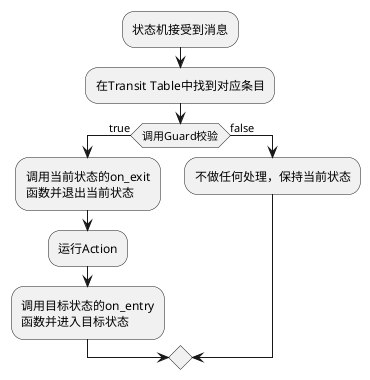 @startuml
:状态机接受到消息;
:在Transit Table中找到对应条目;
if (调用Guard校验) then (true)
:调用当前状态的on_exit
函数并退出当前状态;
:运行Action;
:调用目标状态的on_entry
函数并进入目标状态;
else (false)
:不做任何处理，保持当前状态;
endif
@enduml